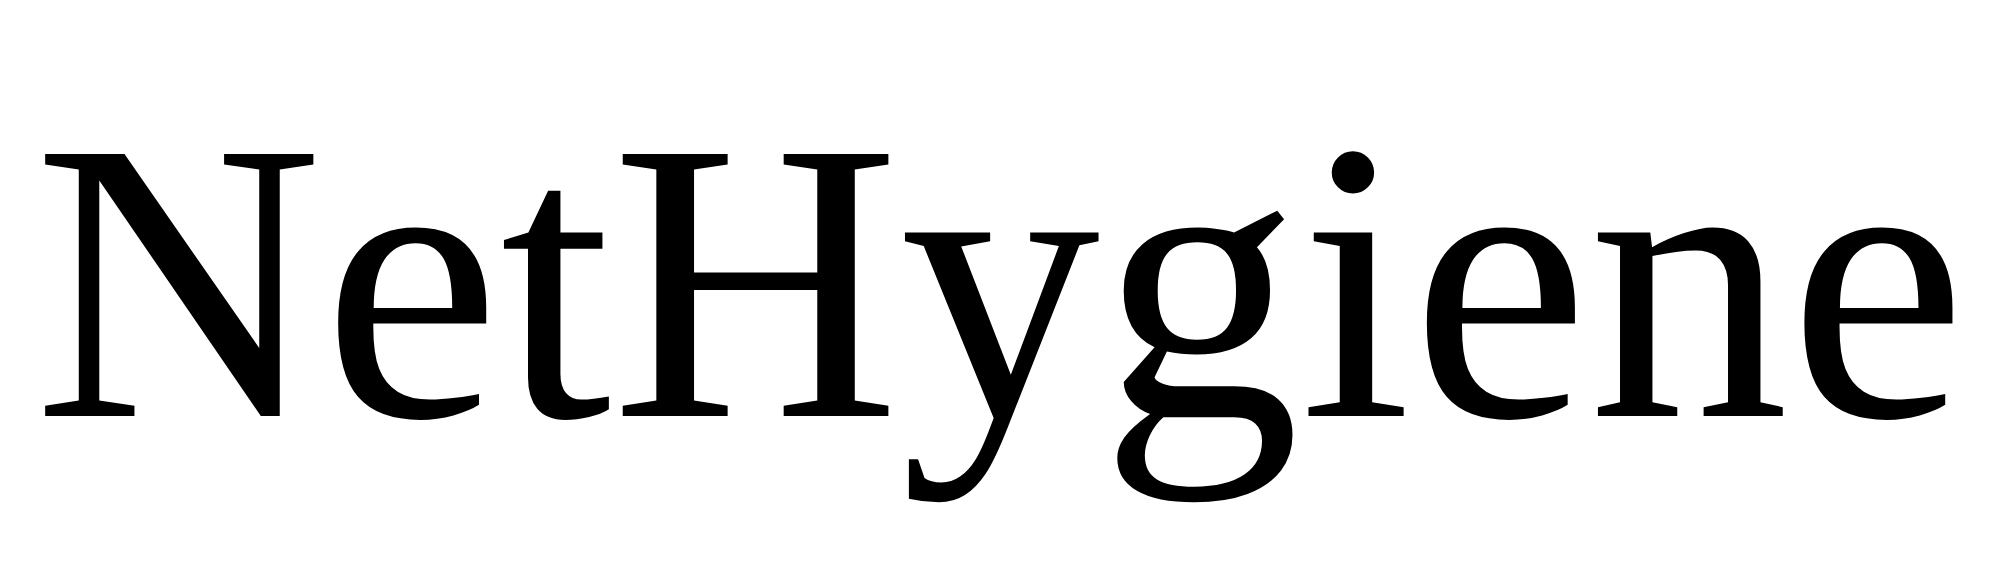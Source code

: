 <mxfile version="26.0.16">
  <diagram name="ページ1" id="ZilS8tXetcXnUrrD2hd9">
    <mxGraphModel dx="1224" dy="896" grid="1" gridSize="10" guides="1" tooltips="1" connect="1" arrows="1" fold="1" page="1" pageScale="1" pageWidth="3300" pageHeight="4681" math="0" shadow="0">
      <root>
        <mxCell id="0" />
        <mxCell id="1" parent="0" />
        <mxCell id="Bu7eyam6VfTrJRZYxL3U-1" value="&lt;font&gt;N&lt;span style=&quot;&quot;&gt;et&lt;/span&gt;H&lt;span style=&quot;&quot;&gt;ygiene&lt;/span&gt;&lt;/font&gt;" style="text;html=1;align=center;verticalAlign=middle;whiteSpace=wrap;rounded=0;fontSize=200;fontStyle=0;fontFamily=Zen Kaku Gothic New;" vertex="1" parent="1">
          <mxGeometry x="440" y="360" width="1000" height="280" as="geometry" />
        </mxCell>
      </root>
    </mxGraphModel>
  </diagram>
</mxfile>
